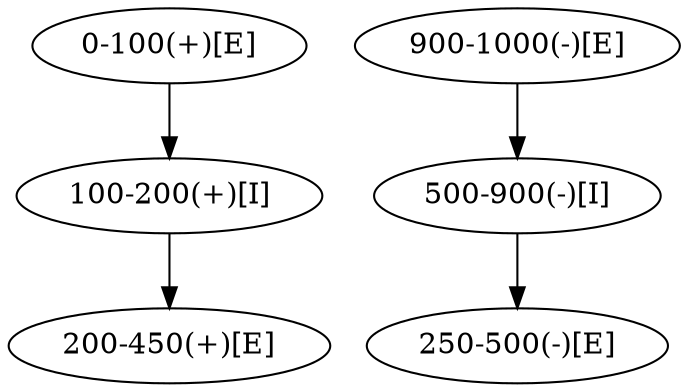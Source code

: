 strict digraph G {
"0-100(+)[E]" [ids="G1.1.1"];
"100-200(+)[I]" [ids="G1.1"];
"250-500(-)[E]" [ids="G3.1.1,G4.1.1"];
"500-900(-)[I]" [ids="G4.1"];
"900-1000(-)[E]" [ids="G4.1.2"];
"200-450(+)[E]" [ids="G1.1.2,G3.1.1"];
"0-100(+)[E]" -> "100-200(+)[I]";
"100-200(+)[I]" -> "200-450(+)[E]";
"500-900(-)[I]" -> "250-500(-)[E]";
"900-1000(-)[E]" -> "500-900(-)[I]";
}

